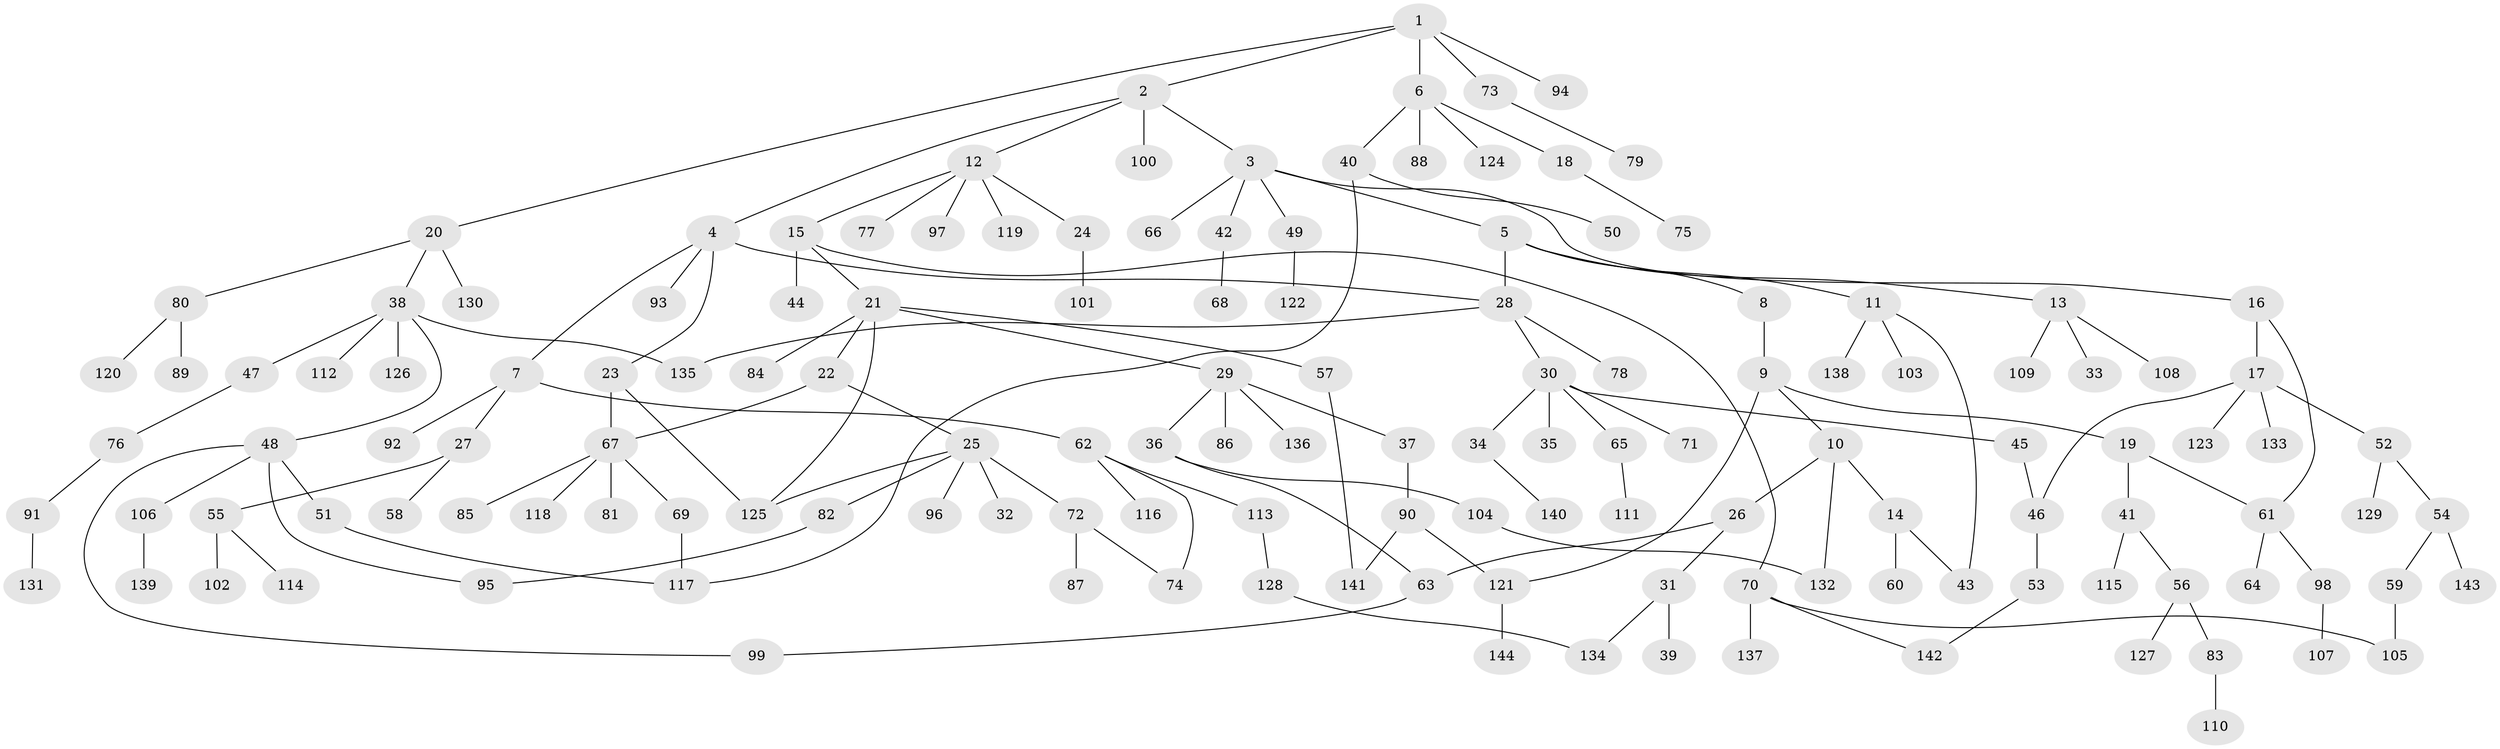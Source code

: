 // Generated by graph-tools (version 1.1) at 2025/13/03/09/25 04:13:35]
// undirected, 144 vertices, 163 edges
graph export_dot {
graph [start="1"]
  node [color=gray90,style=filled];
  1;
  2;
  3;
  4;
  5;
  6;
  7;
  8;
  9;
  10;
  11;
  12;
  13;
  14;
  15;
  16;
  17;
  18;
  19;
  20;
  21;
  22;
  23;
  24;
  25;
  26;
  27;
  28;
  29;
  30;
  31;
  32;
  33;
  34;
  35;
  36;
  37;
  38;
  39;
  40;
  41;
  42;
  43;
  44;
  45;
  46;
  47;
  48;
  49;
  50;
  51;
  52;
  53;
  54;
  55;
  56;
  57;
  58;
  59;
  60;
  61;
  62;
  63;
  64;
  65;
  66;
  67;
  68;
  69;
  70;
  71;
  72;
  73;
  74;
  75;
  76;
  77;
  78;
  79;
  80;
  81;
  82;
  83;
  84;
  85;
  86;
  87;
  88;
  89;
  90;
  91;
  92;
  93;
  94;
  95;
  96;
  97;
  98;
  99;
  100;
  101;
  102;
  103;
  104;
  105;
  106;
  107;
  108;
  109;
  110;
  111;
  112;
  113;
  114;
  115;
  116;
  117;
  118;
  119;
  120;
  121;
  122;
  123;
  124;
  125;
  126;
  127;
  128;
  129;
  130;
  131;
  132;
  133;
  134;
  135;
  136;
  137;
  138;
  139;
  140;
  141;
  142;
  143;
  144;
  1 -- 2;
  1 -- 6;
  1 -- 20;
  1 -- 73;
  1 -- 94;
  2 -- 3;
  2 -- 4;
  2 -- 12;
  2 -- 100;
  3 -- 5;
  3 -- 16;
  3 -- 42;
  3 -- 49;
  3 -- 66;
  4 -- 7;
  4 -- 23;
  4 -- 93;
  4 -- 28;
  5 -- 8;
  5 -- 11;
  5 -- 13;
  5 -- 28;
  6 -- 18;
  6 -- 40;
  6 -- 88;
  6 -- 124;
  7 -- 27;
  7 -- 62;
  7 -- 92;
  8 -- 9;
  9 -- 10;
  9 -- 19;
  9 -- 121;
  10 -- 14;
  10 -- 26;
  10 -- 132;
  11 -- 103;
  11 -- 138;
  11 -- 43;
  12 -- 15;
  12 -- 24;
  12 -- 77;
  12 -- 97;
  12 -- 119;
  13 -- 33;
  13 -- 108;
  13 -- 109;
  14 -- 43;
  14 -- 60;
  15 -- 21;
  15 -- 44;
  15 -- 70;
  16 -- 17;
  16 -- 61;
  17 -- 46;
  17 -- 52;
  17 -- 123;
  17 -- 133;
  18 -- 75;
  19 -- 41;
  19 -- 61;
  20 -- 38;
  20 -- 80;
  20 -- 130;
  21 -- 22;
  21 -- 29;
  21 -- 57;
  21 -- 84;
  21 -- 125;
  22 -- 25;
  22 -- 67;
  23 -- 125;
  23 -- 67;
  24 -- 101;
  25 -- 32;
  25 -- 72;
  25 -- 82;
  25 -- 96;
  25 -- 125;
  26 -- 31;
  26 -- 63;
  27 -- 55;
  27 -- 58;
  28 -- 30;
  28 -- 78;
  28 -- 135;
  29 -- 36;
  29 -- 37;
  29 -- 86;
  29 -- 136;
  30 -- 34;
  30 -- 35;
  30 -- 45;
  30 -- 65;
  30 -- 71;
  31 -- 39;
  31 -- 134;
  34 -- 140;
  36 -- 104;
  36 -- 63;
  37 -- 90;
  38 -- 47;
  38 -- 48;
  38 -- 112;
  38 -- 126;
  38 -- 135;
  40 -- 50;
  40 -- 117;
  41 -- 56;
  41 -- 115;
  42 -- 68;
  45 -- 46;
  46 -- 53;
  47 -- 76;
  48 -- 51;
  48 -- 99;
  48 -- 106;
  48 -- 95;
  49 -- 122;
  51 -- 117;
  52 -- 54;
  52 -- 129;
  53 -- 142;
  54 -- 59;
  54 -- 143;
  55 -- 102;
  55 -- 114;
  56 -- 83;
  56 -- 127;
  57 -- 141;
  59 -- 105;
  61 -- 64;
  61 -- 98;
  62 -- 74;
  62 -- 113;
  62 -- 116;
  63 -- 99;
  65 -- 111;
  67 -- 69;
  67 -- 81;
  67 -- 85;
  67 -- 118;
  69 -- 117;
  70 -- 105;
  70 -- 137;
  70 -- 142;
  72 -- 87;
  72 -- 74;
  73 -- 79;
  76 -- 91;
  80 -- 89;
  80 -- 120;
  82 -- 95;
  83 -- 110;
  90 -- 121;
  90 -- 141;
  91 -- 131;
  98 -- 107;
  104 -- 132;
  106 -- 139;
  113 -- 128;
  121 -- 144;
  128 -- 134;
}
